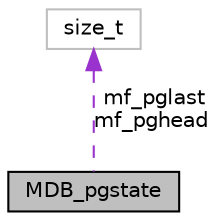digraph "MDB_pgstate"
{
  edge [fontname="Helvetica",fontsize="10",labelfontname="Helvetica",labelfontsize="10"];
  node [fontname="Helvetica",fontsize="10",shape=record];
  Node1 [label="MDB_pgstate",height=0.2,width=0.4,color="black", fillcolor="grey75", style="filled", fontcolor="black"];
  Node2 -> Node1 [dir="back",color="darkorchid3",fontsize="10",style="dashed",label=" mf_pglast\nmf_pghead" ,fontname="Helvetica"];
  Node2 [label="size_t",height=0.2,width=0.4,color="grey75", fillcolor="white", style="filled"];
}

